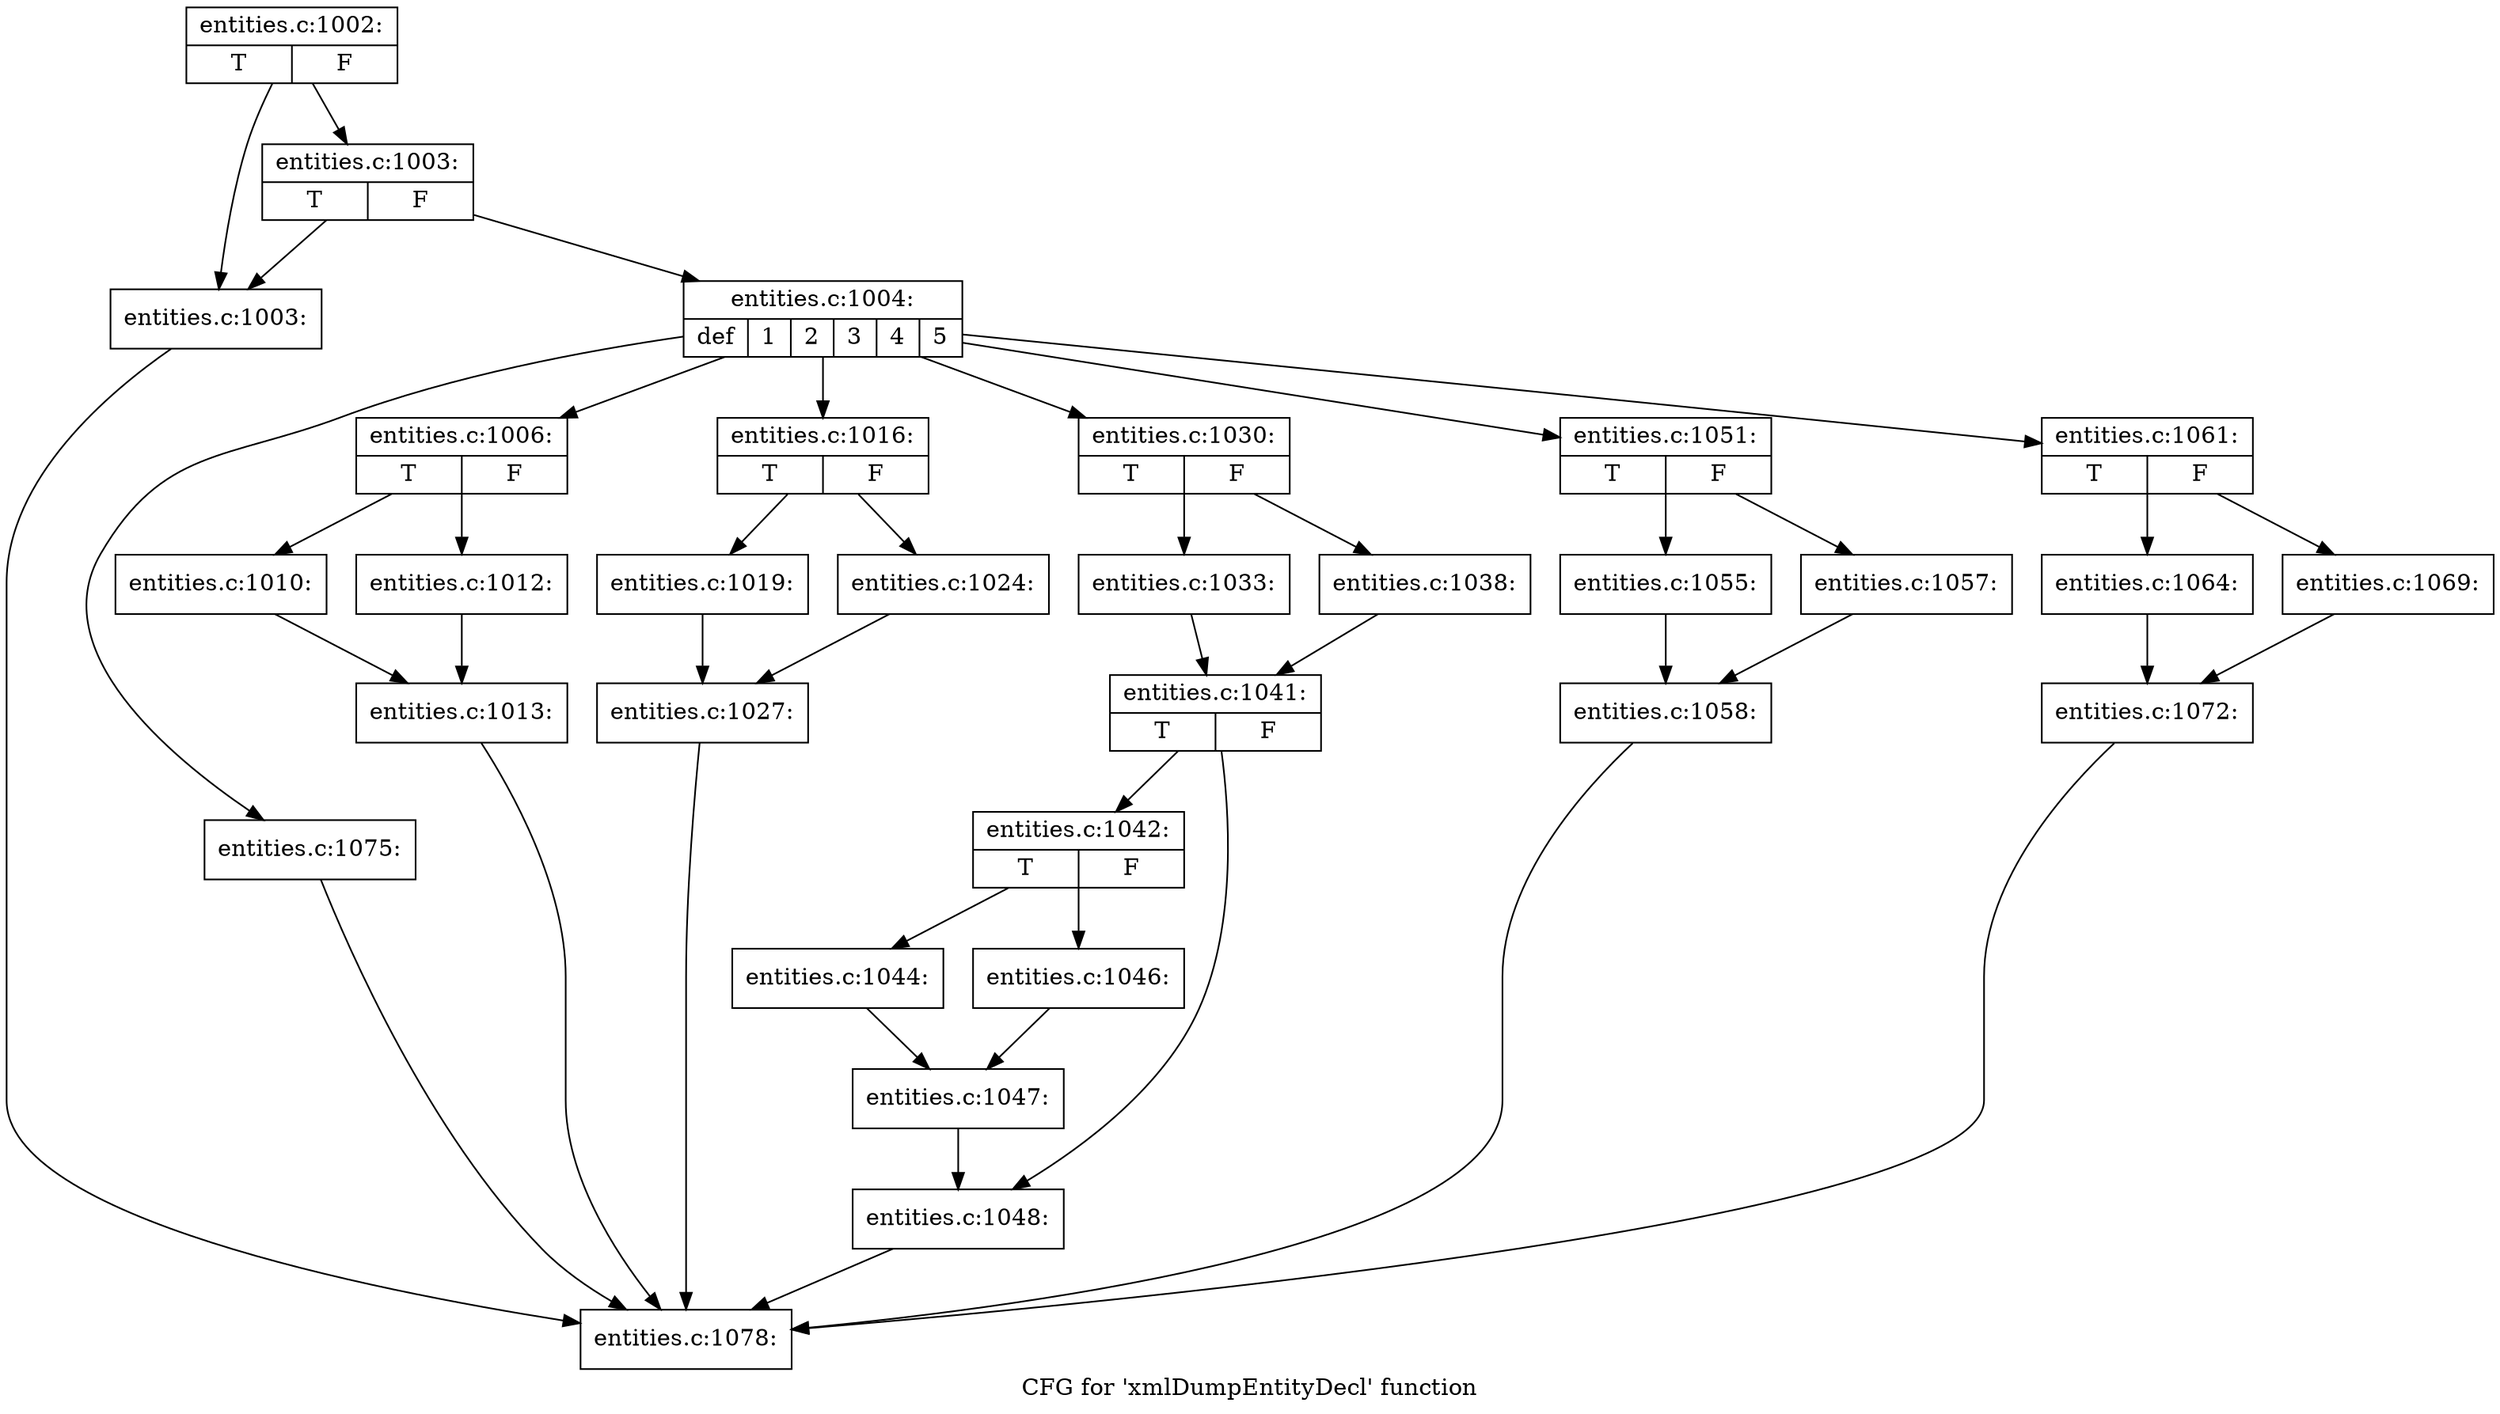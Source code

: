 digraph "CFG for 'xmlDumpEntityDecl' function" {
	label="CFG for 'xmlDumpEntityDecl' function";

	Node0x4b553d0 [shape=record,label="{entities.c:1002:|{<s0>T|<s1>F}}"];
	Node0x4b553d0 -> Node0x4b565e0;
	Node0x4b553d0 -> Node0x4856290;
	Node0x4856290 [shape=record,label="{entities.c:1003:|{<s0>T|<s1>F}}"];
	Node0x4856290 -> Node0x4b565e0;
	Node0x4856290 -> Node0x4b56850;
	Node0x4b565e0 [shape=record,label="{entities.c:1003:}"];
	Node0x4b565e0 -> Node0x4b5f6d0;
	Node0x4b56850 [shape=record,label="{entities.c:1004:|{<s0>def|<s1>1|<s2>2|<s3>3|<s4>4|<s5>5}}"];
	Node0x4b56850 -> Node0x4b5f8e0;
	Node0x4b56850 -> Node0x4b5fc20;
	Node0x4b56850 -> Node0x4b61e10;
	Node0x4b56850 -> Node0x4b644f0;
	Node0x4b56850 -> Node0x4b67470;
	Node0x4b56850 -> Node0x4b68a00;
	Node0x4b5fc20 [shape=record,label="{entities.c:1006:|{<s0>T|<s1>F}}"];
	Node0x4b5fc20 -> Node0x4ac9de0;
	Node0x4b5fc20 -> Node0x4b602a0;
	Node0x4ac9de0 [shape=record,label="{entities.c:1010:}"];
	Node0x4ac9de0 -> Node0x4b60540;
	Node0x4b602a0 [shape=record,label="{entities.c:1012:}"];
	Node0x4b602a0 -> Node0x4b60540;
	Node0x4b60540 [shape=record,label="{entities.c:1013:}"];
	Node0x4b60540 -> Node0x4b5f6d0;
	Node0x4b61e10 [shape=record,label="{entities.c:1016:|{<s0>T|<s1>F}}"];
	Node0x4b61e10 -> Node0x4b62100;
	Node0x4b61e10 -> Node0x4b62d00;
	Node0x4b62100 [shape=record,label="{entities.c:1019:}"];
	Node0x4b62100 -> Node0x4b62cb0;
	Node0x4b62d00 [shape=record,label="{entities.c:1024:}"];
	Node0x4b62d00 -> Node0x4b62cb0;
	Node0x4b62cb0 [shape=record,label="{entities.c:1027:}"];
	Node0x4b62cb0 -> Node0x4b5f6d0;
	Node0x4b644f0 [shape=record,label="{entities.c:1030:|{<s0>T|<s1>F}}"];
	Node0x4b644f0 -> Node0x4b64a50;
	Node0x4b644f0 -> Node0x4b64af0;
	Node0x4b64a50 [shape=record,label="{entities.c:1033:}"];
	Node0x4b64a50 -> Node0x4b64aa0;
	Node0x4b64af0 [shape=record,label="{entities.c:1038:}"];
	Node0x4b64af0 -> Node0x4b64aa0;
	Node0x4b64aa0 [shape=record,label="{entities.c:1041:|{<s0>T|<s1>F}}"];
	Node0x4b64aa0 -> Node0x4b65ef0;
	Node0x4b64aa0 -> Node0x4b65f40;
	Node0x4b65ef0 [shape=record,label="{entities.c:1042:|{<s0>T|<s1>F}}"];
	Node0x4b65ef0 -> Node0x4b66610;
	Node0x4b65ef0 -> Node0x4b666b0;
	Node0x4b66610 [shape=record,label="{entities.c:1044:}"];
	Node0x4b66610 -> Node0x4b66660;
	Node0x4b666b0 [shape=record,label="{entities.c:1046:}"];
	Node0x4b666b0 -> Node0x4b66660;
	Node0x4b66660 [shape=record,label="{entities.c:1047:}"];
	Node0x4b66660 -> Node0x4b65f40;
	Node0x4b65f40 [shape=record,label="{entities.c:1048:}"];
	Node0x4b65f40 -> Node0x4b5f6d0;
	Node0x4b67470 [shape=record,label="{entities.c:1051:|{<s0>T|<s1>F}}"];
	Node0x4b67470 -> Node0x4b67c90;
	Node0x4b67470 -> Node0x4b67d30;
	Node0x4b67c90 [shape=record,label="{entities.c:1055:}"];
	Node0x4b67c90 -> Node0x4b67ce0;
	Node0x4b67d30 [shape=record,label="{entities.c:1057:}"];
	Node0x4b67d30 -> Node0x4b67ce0;
	Node0x4b67ce0 [shape=record,label="{entities.c:1058:}"];
	Node0x4b67ce0 -> Node0x4b5f6d0;
	Node0x4b68a00 [shape=record,label="{entities.c:1061:|{<s0>T|<s1>F}}"];
	Node0x4b68a00 -> Node0x4b68f60;
	Node0x4b68a00 -> Node0x4b69000;
	Node0x4b68f60 [shape=record,label="{entities.c:1064:}"];
	Node0x4b68f60 -> Node0x4b68fb0;
	Node0x4b69000 [shape=record,label="{entities.c:1069:}"];
	Node0x4b69000 -> Node0x4b68fb0;
	Node0x4b68fb0 [shape=record,label="{entities.c:1072:}"];
	Node0x4b68fb0 -> Node0x4b5f6d0;
	Node0x4b5f8e0 [shape=record,label="{entities.c:1075:}"];
	Node0x4b5f8e0 -> Node0x4b5f6d0;
	Node0x4b5f6d0 [shape=record,label="{entities.c:1078:}"];
}
